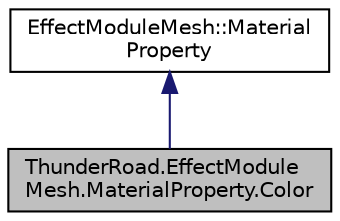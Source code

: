 digraph "ThunderRoad.EffectModuleMesh.MaterialProperty.Color"
{
 // LATEX_PDF_SIZE
  edge [fontname="Helvetica",fontsize="10",labelfontname="Helvetica",labelfontsize="10"];
  node [fontname="Helvetica",fontsize="10",shape=record];
  Node1 [label="ThunderRoad.EffectModule\lMesh.MaterialProperty.Color",height=0.2,width=0.4,color="black", fillcolor="grey75", style="filled", fontcolor="black",tooltip="Class Color. Implements the ThunderRoad.EffectModuleMesh.MaterialProperty"];
  Node2 -> Node1 [dir="back",color="midnightblue",fontsize="10",style="solid",fontname="Helvetica"];
  Node2 [label="EffectModuleMesh::Material\lProperty",height=0.2,width=0.4,color="black", fillcolor="white", style="filled",URL="$class_thunder_road_1_1_effect_module_mesh_1_1_material_property.html",tooltip="Class MaterialProperty."];
}

